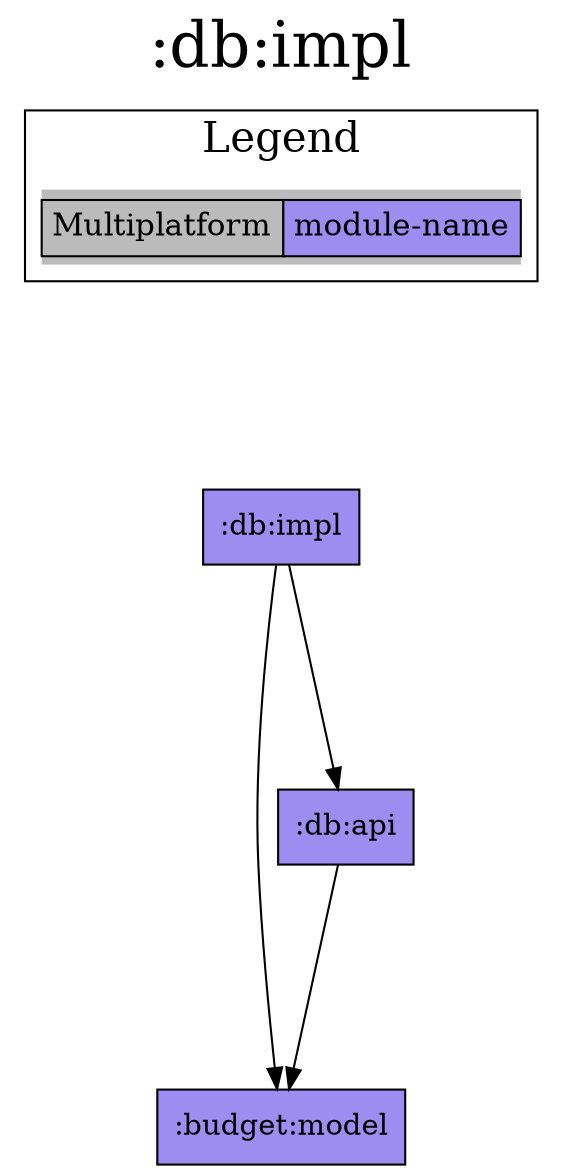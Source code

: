 digraph {
edge ["dir"="forward"]
graph ["dpi"="100","label"=":db:impl","labelloc"="t","fontsize"="30","ranksep"="1.5","rankdir"="TB"]
node ["style"="filled"]
":budget:model" ["fillcolor"="#9D8DF1","shape"="box"]
":db:api" ["fillcolor"="#9D8DF1","shape"="box"]
":db:impl" ["fillcolor"="#9D8DF1","shape"="box"]
{
edge ["dir"="none"]
graph ["rank"="same"]
}
":db:api" -> ":budget:model"
":db:impl" -> ":budget:model"
":db:impl" -> ":db:api"
subgraph "cluster_legend" {
edge ["dir"="none"]
graph ["label"="Legend","fontsize"="20"]
"Legend" ["style"="filled","fillcolor"="#bbbbbb","shape"="none","margin"="0","fontsize"="15","label"=<
<TABLE BORDER="0" CELLBORDER="1" CELLSPACING="0" CELLPADDING="4">
<TR><TD>Multiplatform</TD><TD BGCOLOR="#9D8DF1">module-name</TD></TR>
</TABLE>
>]
} -> ":db:impl" ["style"="invis"]
}

